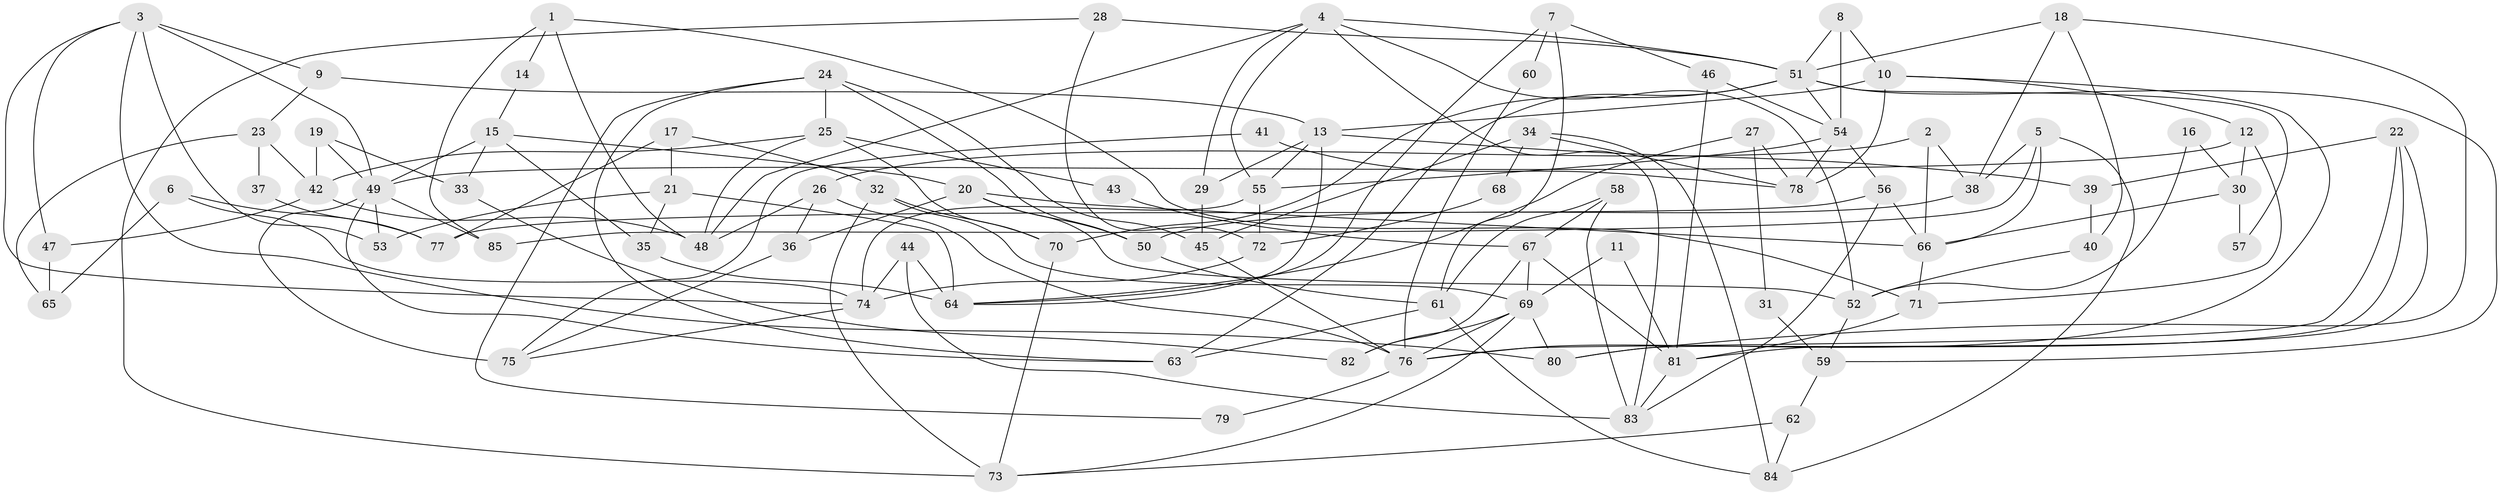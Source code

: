 // Generated by graph-tools (version 1.1) at 2025/36/03/09/25 02:36:10]
// undirected, 85 vertices, 170 edges
graph export_dot {
graph [start="1"]
  node [color=gray90,style=filled];
  1;
  2;
  3;
  4;
  5;
  6;
  7;
  8;
  9;
  10;
  11;
  12;
  13;
  14;
  15;
  16;
  17;
  18;
  19;
  20;
  21;
  22;
  23;
  24;
  25;
  26;
  27;
  28;
  29;
  30;
  31;
  32;
  33;
  34;
  35;
  36;
  37;
  38;
  39;
  40;
  41;
  42;
  43;
  44;
  45;
  46;
  47;
  48;
  49;
  50;
  51;
  52;
  53;
  54;
  55;
  56;
  57;
  58;
  59;
  60;
  61;
  62;
  63;
  64;
  65;
  66;
  67;
  68;
  69;
  70;
  71;
  72;
  73;
  74;
  75;
  76;
  77;
  78;
  79;
  80;
  81;
  82;
  83;
  84;
  85;
  1 -- 71;
  1 -- 48;
  1 -- 14;
  1 -- 85;
  2 -- 38;
  2 -- 66;
  2 -- 26;
  3 -- 53;
  3 -- 47;
  3 -- 9;
  3 -- 49;
  3 -- 74;
  3 -- 80;
  4 -- 48;
  4 -- 29;
  4 -- 51;
  4 -- 52;
  4 -- 55;
  4 -- 83;
  5 -- 84;
  5 -- 85;
  5 -- 38;
  5 -- 66;
  6 -- 74;
  6 -- 77;
  6 -- 65;
  7 -- 61;
  7 -- 46;
  7 -- 60;
  7 -- 64;
  8 -- 54;
  8 -- 51;
  8 -- 10;
  9 -- 13;
  9 -- 23;
  10 -- 76;
  10 -- 12;
  10 -- 13;
  10 -- 78;
  11 -- 81;
  11 -- 69;
  12 -- 49;
  12 -- 30;
  12 -- 71;
  13 -- 64;
  13 -- 29;
  13 -- 39;
  13 -- 55;
  14 -- 15;
  15 -- 49;
  15 -- 20;
  15 -- 33;
  15 -- 35;
  16 -- 52;
  16 -- 30;
  17 -- 21;
  17 -- 32;
  17 -- 77;
  18 -- 38;
  18 -- 51;
  18 -- 40;
  18 -- 80;
  19 -- 49;
  19 -- 33;
  19 -- 42;
  20 -- 66;
  20 -- 52;
  20 -- 36;
  20 -- 50;
  21 -- 64;
  21 -- 35;
  21 -- 53;
  22 -- 76;
  22 -- 80;
  22 -- 39;
  22 -- 81;
  23 -- 42;
  23 -- 37;
  23 -- 65;
  24 -- 45;
  24 -- 25;
  24 -- 50;
  24 -- 63;
  24 -- 79;
  25 -- 48;
  25 -- 70;
  25 -- 42;
  25 -- 43;
  26 -- 36;
  26 -- 48;
  26 -- 76;
  27 -- 64;
  27 -- 78;
  27 -- 31;
  28 -- 51;
  28 -- 72;
  28 -- 73;
  29 -- 45;
  30 -- 66;
  30 -- 57;
  31 -- 59;
  32 -- 69;
  32 -- 70;
  32 -- 73;
  33 -- 82;
  34 -- 78;
  34 -- 84;
  34 -- 45;
  34 -- 68;
  35 -- 64;
  36 -- 75;
  37 -- 77;
  38 -- 50;
  39 -- 40;
  40 -- 52;
  41 -- 75;
  41 -- 78;
  42 -- 47;
  42 -- 48;
  43 -- 67;
  44 -- 74;
  44 -- 83;
  44 -- 64;
  45 -- 76;
  46 -- 54;
  46 -- 81;
  47 -- 65;
  49 -- 63;
  49 -- 53;
  49 -- 75;
  49 -- 85;
  50 -- 61;
  51 -- 54;
  51 -- 57;
  51 -- 59;
  51 -- 63;
  51 -- 70;
  52 -- 59;
  54 -- 55;
  54 -- 56;
  54 -- 78;
  55 -- 72;
  55 -- 74;
  56 -- 66;
  56 -- 83;
  56 -- 77;
  58 -- 83;
  58 -- 61;
  58 -- 67;
  59 -- 62;
  60 -- 76;
  61 -- 63;
  61 -- 84;
  62 -- 73;
  62 -- 84;
  66 -- 71;
  67 -- 69;
  67 -- 81;
  67 -- 82;
  68 -- 72;
  69 -- 73;
  69 -- 80;
  69 -- 76;
  69 -- 82;
  70 -- 73;
  71 -- 81;
  72 -- 74;
  74 -- 75;
  76 -- 79;
  81 -- 83;
}
